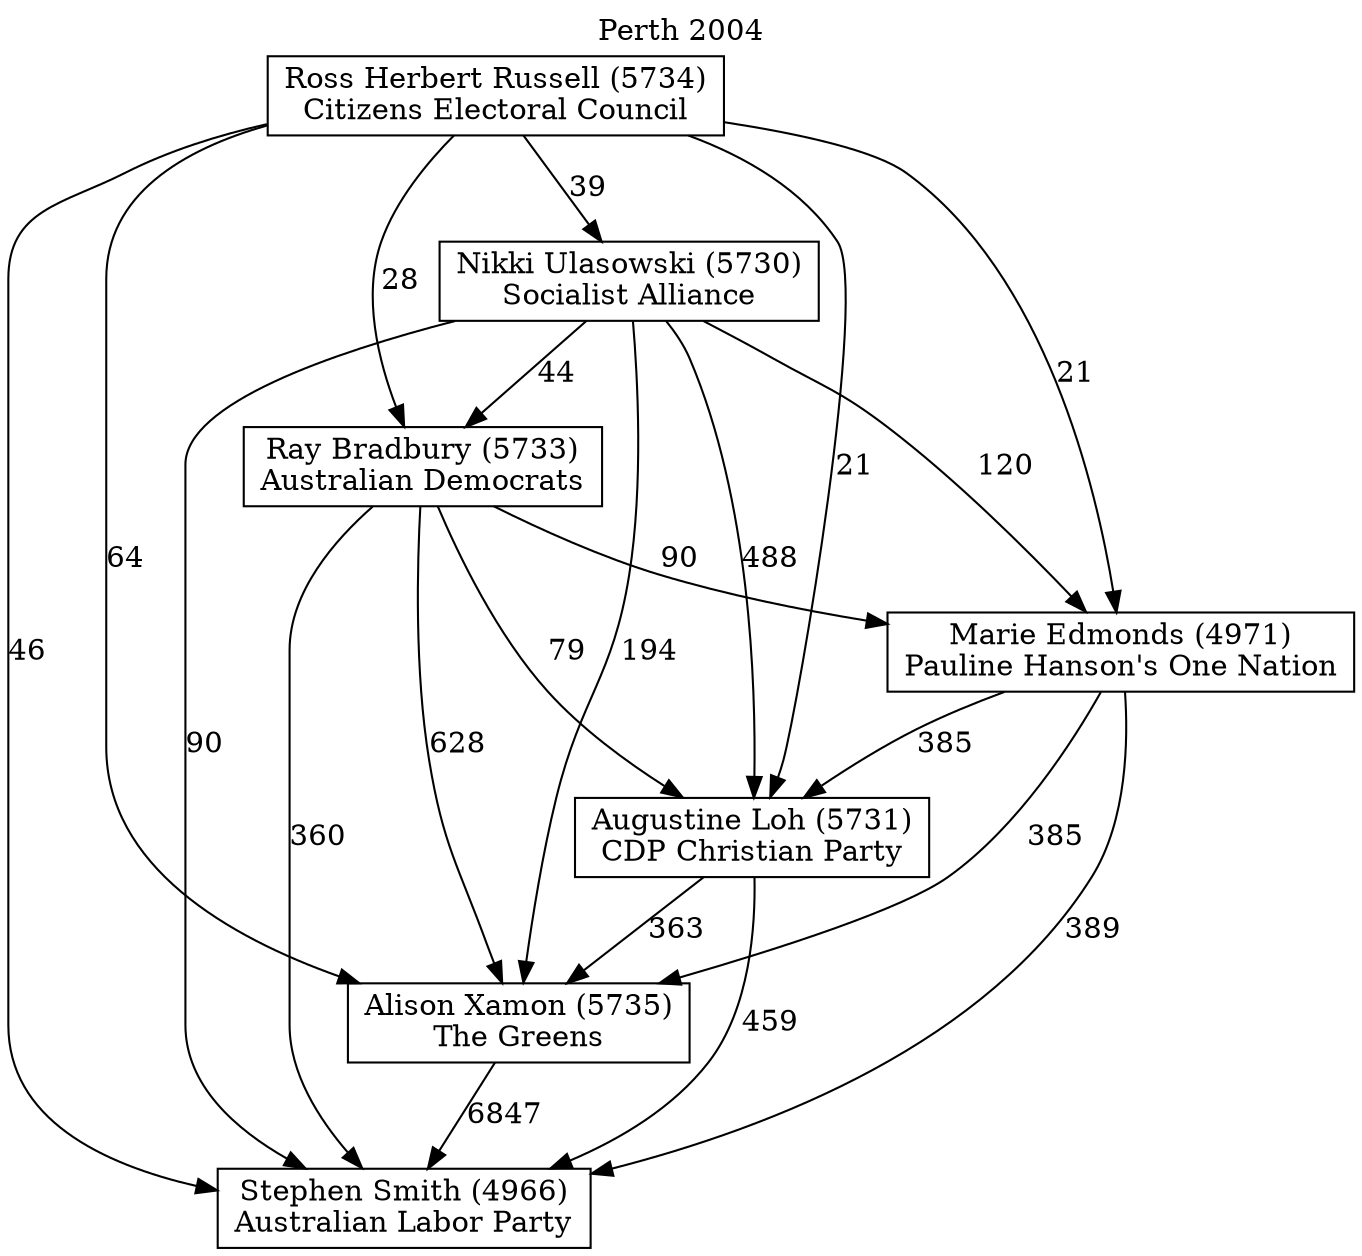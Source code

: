 // House preference flow
digraph "Stephen Smith (4966)_Perth_2004" {
	graph [label="Perth 2004" labelloc=t mclimit=10]
	node [shape=box]
	"Stephen Smith (4966)" [label="Stephen Smith (4966)
Australian Labor Party"]
	"Alison Xamon (5735)" [label="Alison Xamon (5735)
The Greens"]
	"Augustine Loh (5731)" [label="Augustine Loh (5731)
CDP Christian Party"]
	"Marie Edmonds (4971)" [label="Marie Edmonds (4971)
Pauline Hanson's One Nation"]
	"Ray Bradbury (5733)" [label="Ray Bradbury (5733)
Australian Democrats"]
	"Nikki Ulasowski (5730)" [label="Nikki Ulasowski (5730)
Socialist Alliance"]
	"Ross Herbert Russell (5734)" [label="Ross Herbert Russell (5734)
Citizens Electoral Council"]
	"Alison Xamon (5735)" -> "Stephen Smith (4966)" [label=6847]
	"Augustine Loh (5731)" -> "Alison Xamon (5735)" [label=363]
	"Marie Edmonds (4971)" -> "Augustine Loh (5731)" [label=385]
	"Ray Bradbury (5733)" -> "Marie Edmonds (4971)" [label=90]
	"Nikki Ulasowski (5730)" -> "Ray Bradbury (5733)" [label=44]
	"Ross Herbert Russell (5734)" -> "Nikki Ulasowski (5730)" [label=39]
	"Augustine Loh (5731)" -> "Stephen Smith (4966)" [label=459]
	"Marie Edmonds (4971)" -> "Stephen Smith (4966)" [label=389]
	"Ray Bradbury (5733)" -> "Stephen Smith (4966)" [label=360]
	"Nikki Ulasowski (5730)" -> "Stephen Smith (4966)" [label=90]
	"Ross Herbert Russell (5734)" -> "Stephen Smith (4966)" [label=46]
	"Ross Herbert Russell (5734)" -> "Ray Bradbury (5733)" [label=28]
	"Nikki Ulasowski (5730)" -> "Marie Edmonds (4971)" [label=120]
	"Ross Herbert Russell (5734)" -> "Marie Edmonds (4971)" [label=21]
	"Ray Bradbury (5733)" -> "Augustine Loh (5731)" [label=79]
	"Nikki Ulasowski (5730)" -> "Augustine Loh (5731)" [label=488]
	"Ross Herbert Russell (5734)" -> "Augustine Loh (5731)" [label=21]
	"Marie Edmonds (4971)" -> "Alison Xamon (5735)" [label=385]
	"Ray Bradbury (5733)" -> "Alison Xamon (5735)" [label=628]
	"Nikki Ulasowski (5730)" -> "Alison Xamon (5735)" [label=194]
	"Ross Herbert Russell (5734)" -> "Alison Xamon (5735)" [label=64]
}
